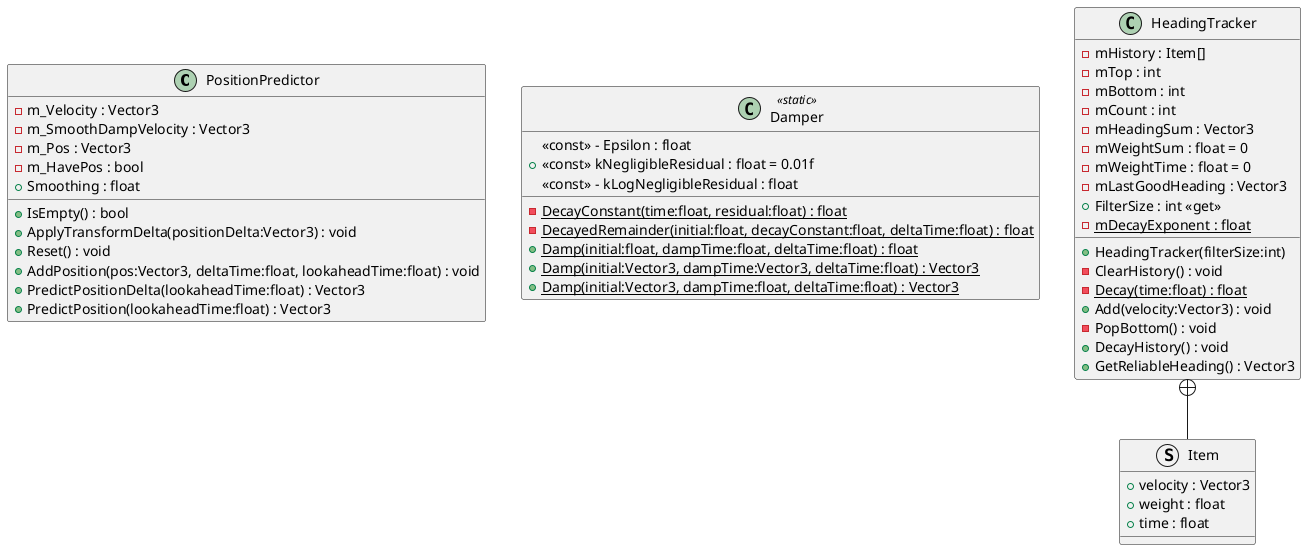 @startuml
class PositionPredictor {
    - m_Velocity : Vector3
    - m_SmoothDampVelocity : Vector3
    - m_Pos : Vector3
    - m_HavePos : bool
    + Smoothing : float
    + IsEmpty() : bool
    + ApplyTransformDelta(positionDelta:Vector3) : void
    + Reset() : void
    + AddPosition(pos:Vector3, deltaTime:float, lookaheadTime:float) : void
    + PredictPositionDelta(lookaheadTime:float) : Vector3
    + PredictPosition(lookaheadTime:float) : Vector3
}
class Damper <<static>> {
    <<const>> - Epsilon : float
    {static} - DecayConstant(time:float, residual:float) : float
    {static} - DecayedRemainder(initial:float, decayConstant:float, deltaTime:float) : float
    + <<const>> kNegligibleResidual : float = 0.01f
    <<const>> - kLogNegligibleResidual : float
    + {static} Damp(initial:float, dampTime:float, deltaTime:float) : float
    + {static} Damp(initial:Vector3, dampTime:Vector3, deltaTime:float) : Vector3
    + {static} Damp(initial:Vector3, dampTime:float, deltaTime:float) : Vector3
}
class HeadingTracker {
    - mHistory : Item[]
    - mTop : int
    - mBottom : int
    - mCount : int
    - mHeadingSum : Vector3
    - mWeightSum : float = 0
    - mWeightTime : float = 0
    - mLastGoodHeading : Vector3
    + HeadingTracker(filterSize:int)
    + FilterSize : int <<get>>
    - ClearHistory() : void
    {static} - mDecayExponent : float
    {static} - Decay(time:float) : float
    + Add(velocity:Vector3) : void
    - PopBottom() : void
    + DecayHistory() : void
    + GetReliableHeading() : Vector3
}
struct Item {
    + velocity : Vector3
    + weight : float
    + time : float
}
HeadingTracker +-- Item
@enduml
